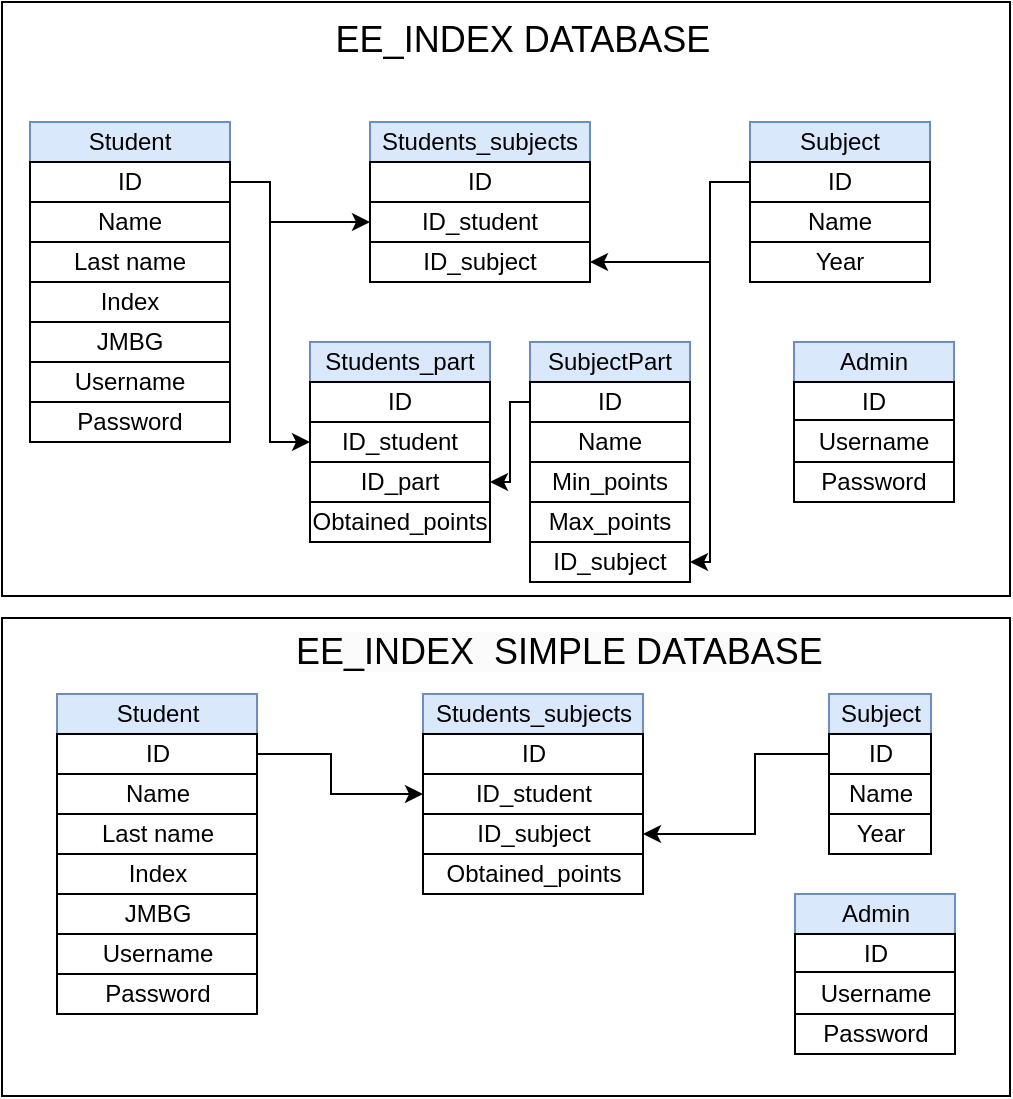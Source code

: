 <mxfile version="21.6.1" type="device">
  <diagram id="C5RBs43oDa-KdzZeNtuy" name="Page-1">
    <mxGraphModel dx="989" dy="545" grid="0" gridSize="10" guides="1" tooltips="1" connect="1" arrows="1" fold="1" page="1" pageScale="1" pageWidth="827" pageHeight="1169" math="0" shadow="0">
      <root>
        <mxCell id="WIyWlLk6GJQsqaUBKTNV-0" />
        <mxCell id="WIyWlLk6GJQsqaUBKTNV-1" parent="WIyWlLk6GJQsqaUBKTNV-0" />
        <mxCell id="uv-MiVE4HbG1BrQYig_G-72" value="" style="rounded=0;whiteSpace=wrap;html=1;" vertex="1" parent="WIyWlLk6GJQsqaUBKTNV-1">
          <mxGeometry x="116" y="428" width="504" height="239" as="geometry" />
        </mxCell>
        <mxCell id="uv-MiVE4HbG1BrQYig_G-46" value="" style="rounded=0;whiteSpace=wrap;html=1;" vertex="1" parent="WIyWlLk6GJQsqaUBKTNV-1">
          <mxGeometry x="116" y="120" width="504" height="297" as="geometry" />
        </mxCell>
        <mxCell id="uv-MiVE4HbG1BrQYig_G-1" value="Student" style="rounded=0;whiteSpace=wrap;html=1;fillColor=#dae8fc;strokeColor=#6c8ebf;" vertex="1" parent="WIyWlLk6GJQsqaUBKTNV-1">
          <mxGeometry x="130" y="180" width="100" height="20" as="geometry" />
        </mxCell>
        <mxCell id="uv-MiVE4HbG1BrQYig_G-2" value="ID" style="rounded=0;whiteSpace=wrap;html=1;" vertex="1" parent="WIyWlLk6GJQsqaUBKTNV-1">
          <mxGeometry x="130" y="200" width="100" height="20" as="geometry" />
        </mxCell>
        <mxCell id="uv-MiVE4HbG1BrQYig_G-3" value="Name" style="rounded=0;whiteSpace=wrap;html=1;" vertex="1" parent="WIyWlLk6GJQsqaUBKTNV-1">
          <mxGeometry x="130" y="220" width="100" height="20" as="geometry" />
        </mxCell>
        <mxCell id="uv-MiVE4HbG1BrQYig_G-4" value="Last name" style="rounded=0;whiteSpace=wrap;html=1;" vertex="1" parent="WIyWlLk6GJQsqaUBKTNV-1">
          <mxGeometry x="130" y="240" width="100" height="20" as="geometry" />
        </mxCell>
        <mxCell id="uv-MiVE4HbG1BrQYig_G-5" value="Index" style="rounded=0;whiteSpace=wrap;html=1;" vertex="1" parent="WIyWlLk6GJQsqaUBKTNV-1">
          <mxGeometry x="130" y="260" width="100" height="20" as="geometry" />
        </mxCell>
        <mxCell id="uv-MiVE4HbG1BrQYig_G-6" value="JMBG" style="rounded=0;whiteSpace=wrap;html=1;" vertex="1" parent="WIyWlLk6GJQsqaUBKTNV-1">
          <mxGeometry x="130" y="280" width="100" height="20" as="geometry" />
        </mxCell>
        <mxCell id="uv-MiVE4HbG1BrQYig_G-7" value="Username" style="rounded=0;whiteSpace=wrap;html=1;" vertex="1" parent="WIyWlLk6GJQsqaUBKTNV-1">
          <mxGeometry x="130" y="300" width="100" height="20" as="geometry" />
        </mxCell>
        <mxCell id="uv-MiVE4HbG1BrQYig_G-8" value="Password" style="rounded=0;whiteSpace=wrap;html=1;" vertex="1" parent="WIyWlLk6GJQsqaUBKTNV-1">
          <mxGeometry x="130" y="320" width="100" height="20" as="geometry" />
        </mxCell>
        <mxCell id="uv-MiVE4HbG1BrQYig_G-9" value="Subject" style="rounded=0;whiteSpace=wrap;html=1;fillColor=#dae8fc;strokeColor=#6c8ebf;" vertex="1" parent="WIyWlLk6GJQsqaUBKTNV-1">
          <mxGeometry x="490" y="180" width="90" height="20" as="geometry" />
        </mxCell>
        <mxCell id="uv-MiVE4HbG1BrQYig_G-10" value="ID" style="rounded=0;whiteSpace=wrap;html=1;" vertex="1" parent="WIyWlLk6GJQsqaUBKTNV-1">
          <mxGeometry x="490" y="200" width="90" height="20" as="geometry" />
        </mxCell>
        <mxCell id="uv-MiVE4HbG1BrQYig_G-11" value="Name" style="rounded=0;whiteSpace=wrap;html=1;" vertex="1" parent="WIyWlLk6GJQsqaUBKTNV-1">
          <mxGeometry x="490" y="220" width="90" height="20" as="geometry" />
        </mxCell>
        <mxCell id="uv-MiVE4HbG1BrQYig_G-12" value="Year" style="rounded=0;whiteSpace=wrap;html=1;" vertex="1" parent="WIyWlLk6GJQsqaUBKTNV-1">
          <mxGeometry x="490" y="240" width="90" height="20" as="geometry" />
        </mxCell>
        <mxCell id="uv-MiVE4HbG1BrQYig_G-17" value="Students_subjects" style="rounded=0;whiteSpace=wrap;html=1;fillColor=#dae8fc;strokeColor=#6c8ebf;" vertex="1" parent="WIyWlLk6GJQsqaUBKTNV-1">
          <mxGeometry x="300" y="180" width="110" height="20" as="geometry" />
        </mxCell>
        <mxCell id="uv-MiVE4HbG1BrQYig_G-18" value="ID" style="rounded=0;whiteSpace=wrap;html=1;" vertex="1" parent="WIyWlLk6GJQsqaUBKTNV-1">
          <mxGeometry x="300" y="200" width="110" height="20" as="geometry" />
        </mxCell>
        <mxCell id="uv-MiVE4HbG1BrQYig_G-19" value="ID_student" style="rounded=0;whiteSpace=wrap;html=1;" vertex="1" parent="WIyWlLk6GJQsqaUBKTNV-1">
          <mxGeometry x="300" y="220" width="110" height="20" as="geometry" />
        </mxCell>
        <mxCell id="uv-MiVE4HbG1BrQYig_G-20" value="ID_subject" style="rounded=0;whiteSpace=wrap;html=1;" vertex="1" parent="WIyWlLk6GJQsqaUBKTNV-1">
          <mxGeometry x="300" y="240" width="110" height="20" as="geometry" />
        </mxCell>
        <mxCell id="uv-MiVE4HbG1BrQYig_G-24" value="SubjectPart" style="rounded=0;whiteSpace=wrap;html=1;fillColor=#dae8fc;strokeColor=#6c8ebf;" vertex="1" parent="WIyWlLk6GJQsqaUBKTNV-1">
          <mxGeometry x="380" y="290" width="80" height="20" as="geometry" />
        </mxCell>
        <mxCell id="uv-MiVE4HbG1BrQYig_G-25" value="ID" style="rounded=0;whiteSpace=wrap;html=1;" vertex="1" parent="WIyWlLk6GJQsqaUBKTNV-1">
          <mxGeometry x="380" y="310" width="80" height="20" as="geometry" />
        </mxCell>
        <mxCell id="uv-MiVE4HbG1BrQYig_G-26" value="Min_points" style="rounded=0;whiteSpace=wrap;html=1;" vertex="1" parent="WIyWlLk6GJQsqaUBKTNV-1">
          <mxGeometry x="380" y="350" width="80" height="20" as="geometry" />
        </mxCell>
        <mxCell id="uv-MiVE4HbG1BrQYig_G-27" value="Max_points" style="rounded=0;whiteSpace=wrap;html=1;" vertex="1" parent="WIyWlLk6GJQsqaUBKTNV-1">
          <mxGeometry x="380" y="370" width="80" height="20" as="geometry" />
        </mxCell>
        <mxCell id="uv-MiVE4HbG1BrQYig_G-28" value="ID_subject" style="rounded=0;whiteSpace=wrap;html=1;" vertex="1" parent="WIyWlLk6GJQsqaUBKTNV-1">
          <mxGeometry x="380" y="390" width="80" height="20" as="geometry" />
        </mxCell>
        <mxCell id="uv-MiVE4HbG1BrQYig_G-30" value="" style="endArrow=classic;html=1;rounded=0;entryX=0;entryY=0.5;entryDx=0;entryDy=0;exitX=1;exitY=0.5;exitDx=0;exitDy=0;" edge="1" parent="WIyWlLk6GJQsqaUBKTNV-1" source="uv-MiVE4HbG1BrQYig_G-2" target="uv-MiVE4HbG1BrQYig_G-19">
          <mxGeometry width="50" height="50" relative="1" as="geometry">
            <mxPoint x="240" y="170" as="sourcePoint" />
            <mxPoint x="290" y="120" as="targetPoint" />
            <Array as="points">
              <mxPoint x="250" y="210" />
              <mxPoint x="250" y="230" />
            </Array>
          </mxGeometry>
        </mxCell>
        <mxCell id="uv-MiVE4HbG1BrQYig_G-32" value="Students_part" style="rounded=0;whiteSpace=wrap;html=1;fillColor=#dae8fc;strokeColor=#6c8ebf;" vertex="1" parent="WIyWlLk6GJQsqaUBKTNV-1">
          <mxGeometry x="270" y="290" width="90" height="20" as="geometry" />
        </mxCell>
        <mxCell id="uv-MiVE4HbG1BrQYig_G-33" value="ID" style="rounded=0;whiteSpace=wrap;html=1;" vertex="1" parent="WIyWlLk6GJQsqaUBKTNV-1">
          <mxGeometry x="270" y="310" width="90" height="20" as="geometry" />
        </mxCell>
        <mxCell id="uv-MiVE4HbG1BrQYig_G-34" value="ID_student" style="rounded=0;whiteSpace=wrap;html=1;" vertex="1" parent="WIyWlLk6GJQsqaUBKTNV-1">
          <mxGeometry x="270" y="330" width="90" height="20" as="geometry" />
        </mxCell>
        <mxCell id="uv-MiVE4HbG1BrQYig_G-35" value="ID_part" style="rounded=0;whiteSpace=wrap;html=1;" vertex="1" parent="WIyWlLk6GJQsqaUBKTNV-1">
          <mxGeometry x="270" y="350" width="90" height="20" as="geometry" />
        </mxCell>
        <mxCell id="uv-MiVE4HbG1BrQYig_G-36" value="" style="endArrow=classic;html=1;rounded=0;entryX=1;entryY=0.5;entryDx=0;entryDy=0;exitX=0;exitY=0.5;exitDx=0;exitDy=0;" edge="1" parent="WIyWlLk6GJQsqaUBKTNV-1" source="uv-MiVE4HbG1BrQYig_G-10" target="uv-MiVE4HbG1BrQYig_G-20">
          <mxGeometry width="50" height="50" relative="1" as="geometry">
            <mxPoint x="490" y="215" as="sourcePoint" />
            <mxPoint x="540" y="165" as="targetPoint" />
            <Array as="points">
              <mxPoint x="470" y="210" />
              <mxPoint x="470" y="250" />
            </Array>
          </mxGeometry>
        </mxCell>
        <mxCell id="uv-MiVE4HbG1BrQYig_G-37" value="" style="endArrow=classic;html=1;rounded=0;entryX=1;entryY=0.5;entryDx=0;entryDy=0;" edge="1" parent="WIyWlLk6GJQsqaUBKTNV-1" target="uv-MiVE4HbG1BrQYig_G-28">
          <mxGeometry width="50" height="50" relative="1" as="geometry">
            <mxPoint x="470" y="250" as="sourcePoint" />
            <mxPoint x="530" y="285" as="targetPoint" />
            <Array as="points">
              <mxPoint x="470" y="400" />
            </Array>
          </mxGeometry>
        </mxCell>
        <mxCell id="uv-MiVE4HbG1BrQYig_G-38" value="" style="endArrow=classic;html=1;rounded=0;" edge="1" parent="WIyWlLk6GJQsqaUBKTNV-1">
          <mxGeometry width="50" height="50" relative="1" as="geometry">
            <mxPoint x="250" y="230" as="sourcePoint" />
            <mxPoint x="270" y="340" as="targetPoint" />
            <Array as="points">
              <mxPoint x="250" y="340" />
            </Array>
          </mxGeometry>
        </mxCell>
        <mxCell id="uv-MiVE4HbG1BrQYig_G-39" value="" style="endArrow=classic;html=1;rounded=0;entryX=1;entryY=0.5;entryDx=0;entryDy=0;exitX=0;exitY=0.5;exitDx=0;exitDy=0;exitPerimeter=0;" edge="1" parent="WIyWlLk6GJQsqaUBKTNV-1" source="uv-MiVE4HbG1BrQYig_G-25" target="uv-MiVE4HbG1BrQYig_G-35">
          <mxGeometry width="50" height="50" relative="1" as="geometry">
            <mxPoint x="380" y="310" as="sourcePoint" />
            <mxPoint x="430" y="260" as="targetPoint" />
            <Array as="points">
              <mxPoint x="370" y="320" />
              <mxPoint x="370" y="360" />
            </Array>
          </mxGeometry>
        </mxCell>
        <mxCell id="uv-MiVE4HbG1BrQYig_G-40" value="Admin" style="rounded=0;whiteSpace=wrap;html=1;fillColor=#dae8fc;strokeColor=#6c8ebf;" vertex="1" parent="WIyWlLk6GJQsqaUBKTNV-1">
          <mxGeometry x="512" y="290" width="80" height="20" as="geometry" />
        </mxCell>
        <mxCell id="uv-MiVE4HbG1BrQYig_G-41" value="ID" style="rounded=0;whiteSpace=wrap;html=1;" vertex="1" parent="WIyWlLk6GJQsqaUBKTNV-1">
          <mxGeometry x="512" y="310" width="80" height="20" as="geometry" />
        </mxCell>
        <mxCell id="uv-MiVE4HbG1BrQYig_G-42" value="Username" style="rounded=0;whiteSpace=wrap;html=1;" vertex="1" parent="WIyWlLk6GJQsqaUBKTNV-1">
          <mxGeometry x="512" y="329" width="80" height="22" as="geometry" />
        </mxCell>
        <mxCell id="uv-MiVE4HbG1BrQYig_G-43" value="Password" style="rounded=0;whiteSpace=wrap;html=1;" vertex="1" parent="WIyWlLk6GJQsqaUBKTNV-1">
          <mxGeometry x="512" y="350" width="80" height="20" as="geometry" />
        </mxCell>
        <mxCell id="uv-MiVE4HbG1BrQYig_G-44" value="Obtained_points" style="rounded=0;whiteSpace=wrap;html=1;" vertex="1" parent="WIyWlLk6GJQsqaUBKTNV-1">
          <mxGeometry x="270" y="370" width="90" height="20" as="geometry" />
        </mxCell>
        <mxCell id="uv-MiVE4HbG1BrQYig_G-45" value="&lt;font style=&quot;font-size: 18px;&quot;&gt;EE_INDEX DATABASE&lt;/font&gt;" style="text;html=1;align=center;verticalAlign=middle;resizable=0;points=[];autosize=1;strokeColor=none;fillColor=none;" vertex="1" parent="WIyWlLk6GJQsqaUBKTNV-1">
          <mxGeometry x="273" y="122" width="205" height="34" as="geometry" />
        </mxCell>
        <mxCell id="uv-MiVE4HbG1BrQYig_G-47" value="Name" style="rounded=0;whiteSpace=wrap;html=1;" vertex="1" parent="WIyWlLk6GJQsqaUBKTNV-1">
          <mxGeometry x="380" y="330" width="80" height="20" as="geometry" />
        </mxCell>
        <mxCell id="uv-MiVE4HbG1BrQYig_G-48" value="Student" style="rounded=0;whiteSpace=wrap;html=1;fillColor=#dae8fc;strokeColor=#6c8ebf;" vertex="1" parent="WIyWlLk6GJQsqaUBKTNV-1">
          <mxGeometry x="143.5" y="466" width="100" height="20" as="geometry" />
        </mxCell>
        <mxCell id="uv-MiVE4HbG1BrQYig_G-49" value="ID" style="rounded=0;whiteSpace=wrap;html=1;" vertex="1" parent="WIyWlLk6GJQsqaUBKTNV-1">
          <mxGeometry x="143.5" y="486" width="100" height="20" as="geometry" />
        </mxCell>
        <mxCell id="uv-MiVE4HbG1BrQYig_G-50" value="Name" style="rounded=0;whiteSpace=wrap;html=1;" vertex="1" parent="WIyWlLk6GJQsqaUBKTNV-1">
          <mxGeometry x="143.5" y="506" width="100" height="20" as="geometry" />
        </mxCell>
        <mxCell id="uv-MiVE4HbG1BrQYig_G-51" value="Last name" style="rounded=0;whiteSpace=wrap;html=1;" vertex="1" parent="WIyWlLk6GJQsqaUBKTNV-1">
          <mxGeometry x="143.5" y="526" width="100" height="20" as="geometry" />
        </mxCell>
        <mxCell id="uv-MiVE4HbG1BrQYig_G-52" value="Index" style="rounded=0;whiteSpace=wrap;html=1;" vertex="1" parent="WIyWlLk6GJQsqaUBKTNV-1">
          <mxGeometry x="143.5" y="546" width="100" height="20" as="geometry" />
        </mxCell>
        <mxCell id="uv-MiVE4HbG1BrQYig_G-53" value="JMBG" style="rounded=0;whiteSpace=wrap;html=1;" vertex="1" parent="WIyWlLk6GJQsqaUBKTNV-1">
          <mxGeometry x="143.5" y="566" width="100" height="20" as="geometry" />
        </mxCell>
        <mxCell id="uv-MiVE4HbG1BrQYig_G-54" value="Username" style="rounded=0;whiteSpace=wrap;html=1;" vertex="1" parent="WIyWlLk6GJQsqaUBKTNV-1">
          <mxGeometry x="143.5" y="586" width="100" height="20" as="geometry" />
        </mxCell>
        <mxCell id="uv-MiVE4HbG1BrQYig_G-55" value="Password" style="rounded=0;whiteSpace=wrap;html=1;" vertex="1" parent="WIyWlLk6GJQsqaUBKTNV-1">
          <mxGeometry x="143.5" y="606" width="100" height="20" as="geometry" />
        </mxCell>
        <mxCell id="uv-MiVE4HbG1BrQYig_G-56" value="&lt;span style=&quot;color: rgb(0, 0, 0); font-family: Helvetica; font-size: 18px; font-style: normal; font-variant-ligatures: normal; font-variant-caps: normal; font-weight: 400; letter-spacing: normal; orphans: 2; text-align: center; text-indent: 0px; text-transform: none; widows: 2; word-spacing: 0px; -webkit-text-stroke-width: 0px; background-color: rgb(251, 251, 251); text-decoration-thickness: initial; text-decoration-style: initial; text-decoration-color: initial; float: none; display: inline !important;&quot;&gt;EE_INDEX&amp;nbsp; SIMPLE DATABASE&lt;/span&gt;" style="text;whiteSpace=wrap;html=1;" vertex="1" parent="WIyWlLk6GJQsqaUBKTNV-1">
          <mxGeometry x="260.5" y="428" width="324.5" height="44" as="geometry" />
        </mxCell>
        <mxCell id="uv-MiVE4HbG1BrQYig_G-57" value="Subject" style="rounded=0;whiteSpace=wrap;html=1;fillColor=#dae8fc;strokeColor=#6c8ebf;" vertex="1" parent="WIyWlLk6GJQsqaUBKTNV-1">
          <mxGeometry x="529.5" y="466" width="51" height="20" as="geometry" />
        </mxCell>
        <mxCell id="uv-MiVE4HbG1BrQYig_G-58" value="ID" style="rounded=0;whiteSpace=wrap;html=1;" vertex="1" parent="WIyWlLk6GJQsqaUBKTNV-1">
          <mxGeometry x="529.5" y="486" width="51" height="20" as="geometry" />
        </mxCell>
        <mxCell id="uv-MiVE4HbG1BrQYig_G-59" value="Name" style="rounded=0;whiteSpace=wrap;html=1;" vertex="1" parent="WIyWlLk6GJQsqaUBKTNV-1">
          <mxGeometry x="529.5" y="506" width="51" height="20" as="geometry" />
        </mxCell>
        <mxCell id="uv-MiVE4HbG1BrQYig_G-60" value="Year" style="rounded=0;whiteSpace=wrap;html=1;" vertex="1" parent="WIyWlLk6GJQsqaUBKTNV-1">
          <mxGeometry x="529.5" y="526" width="51" height="20" as="geometry" />
        </mxCell>
        <mxCell id="uv-MiVE4HbG1BrQYig_G-61" value="Students_subjects" style="rounded=0;whiteSpace=wrap;html=1;fillColor=#dae8fc;strokeColor=#6c8ebf;" vertex="1" parent="WIyWlLk6GJQsqaUBKTNV-1">
          <mxGeometry x="326.5" y="466" width="110" height="20" as="geometry" />
        </mxCell>
        <mxCell id="uv-MiVE4HbG1BrQYig_G-62" value="ID" style="rounded=0;whiteSpace=wrap;html=1;" vertex="1" parent="WIyWlLk6GJQsqaUBKTNV-1">
          <mxGeometry x="326.5" y="486" width="110" height="20" as="geometry" />
        </mxCell>
        <mxCell id="uv-MiVE4HbG1BrQYig_G-63" value="ID_student" style="rounded=0;whiteSpace=wrap;html=1;" vertex="1" parent="WIyWlLk6GJQsqaUBKTNV-1">
          <mxGeometry x="326.5" y="506" width="110" height="20" as="geometry" />
        </mxCell>
        <mxCell id="uv-MiVE4HbG1BrQYig_G-64" value="ID_subject" style="rounded=0;whiteSpace=wrap;html=1;" vertex="1" parent="WIyWlLk6GJQsqaUBKTNV-1">
          <mxGeometry x="326.5" y="526" width="110" height="20" as="geometry" />
        </mxCell>
        <mxCell id="uv-MiVE4HbG1BrQYig_G-65" value="Obtained_points" style="rounded=0;whiteSpace=wrap;html=1;" vertex="1" parent="WIyWlLk6GJQsqaUBKTNV-1">
          <mxGeometry x="326.5" y="546" width="110" height="20" as="geometry" />
        </mxCell>
        <mxCell id="uv-MiVE4HbG1BrQYig_G-66" value="Admin" style="rounded=0;whiteSpace=wrap;html=1;fillColor=#dae8fc;strokeColor=#6c8ebf;" vertex="1" parent="WIyWlLk6GJQsqaUBKTNV-1">
          <mxGeometry x="512.5" y="566" width="80" height="20" as="geometry" />
        </mxCell>
        <mxCell id="uv-MiVE4HbG1BrQYig_G-67" value="ID" style="rounded=0;whiteSpace=wrap;html=1;" vertex="1" parent="WIyWlLk6GJQsqaUBKTNV-1">
          <mxGeometry x="512.5" y="586" width="80" height="20" as="geometry" />
        </mxCell>
        <mxCell id="uv-MiVE4HbG1BrQYig_G-68" value="Username" style="rounded=0;whiteSpace=wrap;html=1;" vertex="1" parent="WIyWlLk6GJQsqaUBKTNV-1">
          <mxGeometry x="512.5" y="605" width="80" height="22" as="geometry" />
        </mxCell>
        <mxCell id="uv-MiVE4HbG1BrQYig_G-69" value="Password" style="rounded=0;whiteSpace=wrap;html=1;" vertex="1" parent="WIyWlLk6GJQsqaUBKTNV-1">
          <mxGeometry x="512.5" y="626" width="80" height="20" as="geometry" />
        </mxCell>
        <mxCell id="uv-MiVE4HbG1BrQYig_G-70" value="" style="endArrow=classic;html=1;rounded=0;exitX=0;exitY=0.5;exitDx=0;exitDy=0;entryX=1;entryY=0.5;entryDx=0;entryDy=0;" edge="1" parent="WIyWlLk6GJQsqaUBKTNV-1" source="uv-MiVE4HbG1BrQYig_G-58" target="uv-MiVE4HbG1BrQYig_G-64">
          <mxGeometry width="50" height="50" relative="1" as="geometry">
            <mxPoint x="445.5" y="552" as="sourcePoint" />
            <mxPoint x="495.5" y="502" as="targetPoint" />
            <Array as="points">
              <mxPoint x="492.5" y="496" />
              <mxPoint x="492.5" y="536" />
            </Array>
          </mxGeometry>
        </mxCell>
        <mxCell id="uv-MiVE4HbG1BrQYig_G-71" value="" style="endArrow=classic;html=1;rounded=0;exitX=1;exitY=0.5;exitDx=0;exitDy=0;entryX=0;entryY=0.5;entryDx=0;entryDy=0;" edge="1" parent="WIyWlLk6GJQsqaUBKTNV-1" source="uv-MiVE4HbG1BrQYig_G-49" target="uv-MiVE4HbG1BrQYig_G-63">
          <mxGeometry width="50" height="50" relative="1" as="geometry">
            <mxPoint x="250.5" y="510" as="sourcePoint" />
            <mxPoint x="300.5" y="460" as="targetPoint" />
            <Array as="points">
              <mxPoint x="280.5" y="496" />
              <mxPoint x="280.5" y="516" />
            </Array>
          </mxGeometry>
        </mxCell>
      </root>
    </mxGraphModel>
  </diagram>
</mxfile>
